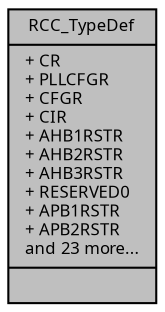 digraph "RCC_TypeDef"
{
  edge [fontname="Sans",fontsize="8",labelfontname="Sans",labelfontsize="8"];
  node [fontname="Sans",fontsize="8",shape=record];
  Node1 [label="{RCC_TypeDef\n|+ CR\l+ PLLCFGR\l+ CFGR\l+ CIR\l+ AHB1RSTR\l+ AHB2RSTR\l+ AHB3RSTR\l+ RESERVED0\l+ APB1RSTR\l+ APB2RSTR\land 23 more...\l|}",height=0.2,width=0.4,color="black", fillcolor="grey75", style="filled", fontcolor="black"];
}
